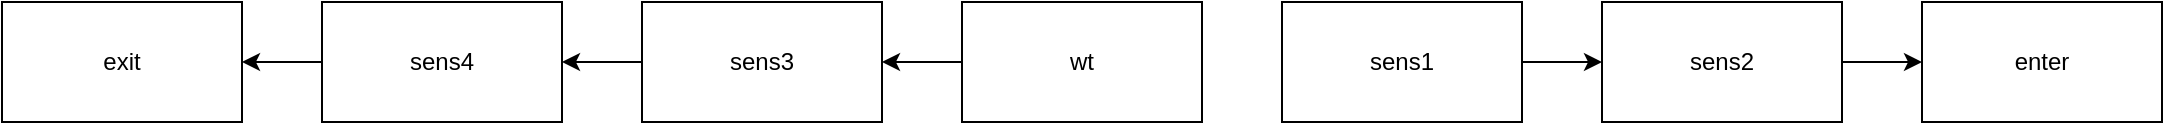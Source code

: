 <mxfile version="28.2.5">
  <diagram name="Page-1" id="AXnHlhx43n0XgX-Rsl5w">
    <mxGraphModel dx="888" dy="535" grid="1" gridSize="10" guides="1" tooltips="1" connect="1" arrows="1" fold="1" page="1" pageScale="1" pageWidth="1920" pageHeight="1200" math="0" shadow="0">
      <root>
        <mxCell id="0" />
        <mxCell id="1" parent="0" />
        <mxCell id="bXOOzCjWLN5JiLnb-atg-15" style="edgeStyle=orthogonalEdgeStyle;rounded=0;orthogonalLoop=1;jettySize=auto;html=1;exitX=0;exitY=0.5;exitDx=0;exitDy=0;entryX=1;entryY=0.5;entryDx=0;entryDy=0;" edge="1" parent="1" source="bXOOzCjWLN5JiLnb-atg-1" target="bXOOzCjWLN5JiLnb-atg-4">
          <mxGeometry relative="1" as="geometry" />
        </mxCell>
        <mxCell id="bXOOzCjWLN5JiLnb-atg-1" value="wt" style="rounded=0;whiteSpace=wrap;html=1;" vertex="1" parent="1">
          <mxGeometry x="720" y="100" width="120" height="60" as="geometry" />
        </mxCell>
        <mxCell id="bXOOzCjWLN5JiLnb-atg-11" style="edgeStyle=orthogonalEdgeStyle;rounded=0;orthogonalLoop=1;jettySize=auto;html=1;exitX=1;exitY=0.5;exitDx=0;exitDy=0;entryX=0;entryY=0.5;entryDx=0;entryDy=0;" edge="1" parent="1" source="bXOOzCjWLN5JiLnb-atg-3" target="bXOOzCjWLN5JiLnb-atg-5">
          <mxGeometry relative="1" as="geometry" />
        </mxCell>
        <mxCell id="bXOOzCjWLN5JiLnb-atg-3" value="sens1" style="rounded=0;whiteSpace=wrap;html=1;" vertex="1" parent="1">
          <mxGeometry x="880" y="100" width="120" height="60" as="geometry" />
        </mxCell>
        <mxCell id="bXOOzCjWLN5JiLnb-atg-16" style="edgeStyle=orthogonalEdgeStyle;rounded=0;orthogonalLoop=1;jettySize=auto;html=1;exitX=0;exitY=0.5;exitDx=0;exitDy=0;entryX=1;entryY=0.5;entryDx=0;entryDy=0;" edge="1" parent="1" source="bXOOzCjWLN5JiLnb-atg-4" target="bXOOzCjWLN5JiLnb-atg-6">
          <mxGeometry relative="1" as="geometry" />
        </mxCell>
        <mxCell id="bXOOzCjWLN5JiLnb-atg-4" value="sens3" style="rounded=0;whiteSpace=wrap;html=1;" vertex="1" parent="1">
          <mxGeometry x="560" y="100" width="120" height="60" as="geometry" />
        </mxCell>
        <mxCell id="bXOOzCjWLN5JiLnb-atg-12" style="edgeStyle=orthogonalEdgeStyle;rounded=0;orthogonalLoop=1;jettySize=auto;html=1;exitX=1;exitY=0.5;exitDx=0;exitDy=0;entryX=0;entryY=0.5;entryDx=0;entryDy=0;" edge="1" parent="1" source="bXOOzCjWLN5JiLnb-atg-5" target="bXOOzCjWLN5JiLnb-atg-7">
          <mxGeometry relative="1" as="geometry" />
        </mxCell>
        <mxCell id="bXOOzCjWLN5JiLnb-atg-5" value="sens2" style="rounded=0;whiteSpace=wrap;html=1;" vertex="1" parent="1">
          <mxGeometry x="1040" y="100" width="120" height="60" as="geometry" />
        </mxCell>
        <mxCell id="bXOOzCjWLN5JiLnb-atg-17" style="edgeStyle=orthogonalEdgeStyle;rounded=0;orthogonalLoop=1;jettySize=auto;html=1;exitX=0;exitY=0.5;exitDx=0;exitDy=0;entryX=1;entryY=0.5;entryDx=0;entryDy=0;" edge="1" parent="1" source="bXOOzCjWLN5JiLnb-atg-6" target="bXOOzCjWLN5JiLnb-atg-8">
          <mxGeometry relative="1" as="geometry" />
        </mxCell>
        <mxCell id="bXOOzCjWLN5JiLnb-atg-6" value="sens4" style="rounded=0;whiteSpace=wrap;html=1;" vertex="1" parent="1">
          <mxGeometry x="400" y="100" width="120" height="60" as="geometry" />
        </mxCell>
        <mxCell id="bXOOzCjWLN5JiLnb-atg-7" value="enter" style="rounded=0;whiteSpace=wrap;html=1;" vertex="1" parent="1">
          <mxGeometry x="1200" y="100" width="120" height="60" as="geometry" />
        </mxCell>
        <mxCell id="bXOOzCjWLN5JiLnb-atg-8" value="exit" style="rounded=0;whiteSpace=wrap;html=1;" vertex="1" parent="1">
          <mxGeometry x="240" y="100" width="120" height="60" as="geometry" />
        </mxCell>
      </root>
    </mxGraphModel>
  </diagram>
</mxfile>
